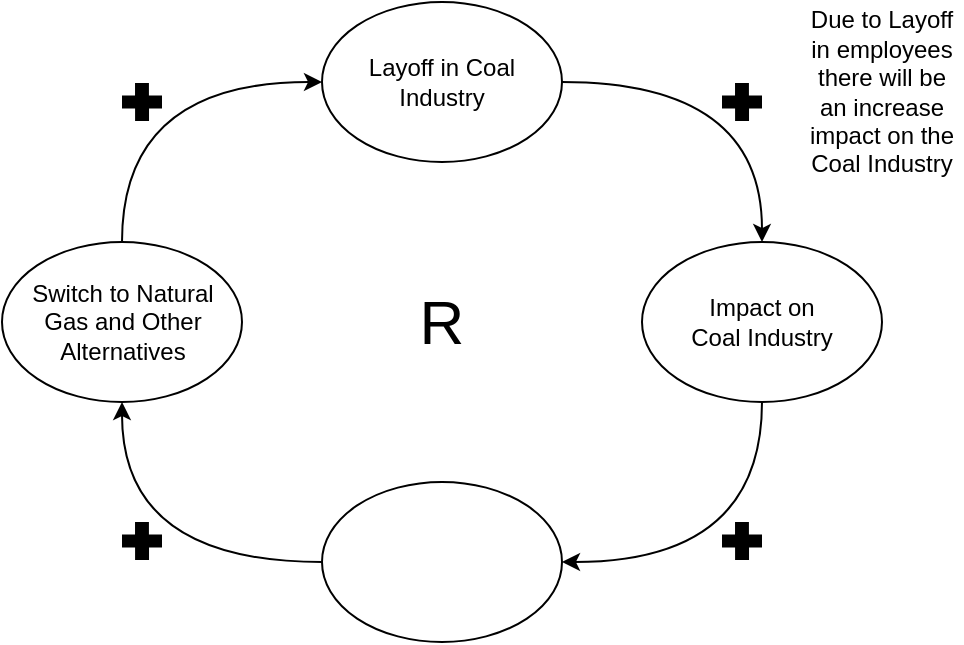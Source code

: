 <mxfile version="22.1.20" type="github">
  <diagram name="Page-1" id="o2Oewja4m09LuV-sOPrQ">
    <mxGraphModel dx="1036" dy="434" grid="1" gridSize="10" guides="1" tooltips="1" connect="1" arrows="1" fold="1" page="1" pageScale="1" pageWidth="850" pageHeight="1100" math="0" shadow="0">
      <root>
        <mxCell id="0" />
        <mxCell id="1" parent="0" />
        <mxCell id="YOenHZwDBqFvzsbJHhOg-16" style="edgeStyle=orthogonalEdgeStyle;rounded=0;orthogonalLoop=1;jettySize=auto;html=1;exitX=1;exitY=0.5;exitDx=0;exitDy=0;curved=1;" edge="1" parent="1" source="YOenHZwDBqFvzsbJHhOg-1" target="YOenHZwDBqFvzsbJHhOg-5">
          <mxGeometry relative="1" as="geometry" />
        </mxCell>
        <mxCell id="YOenHZwDBqFvzsbJHhOg-1" value="" style="ellipse;whiteSpace=wrap;html=1;" vertex="1" parent="1">
          <mxGeometry x="360" y="80" width="120" height="80" as="geometry" />
        </mxCell>
        <mxCell id="YOenHZwDBqFvzsbJHhOg-19" style="edgeStyle=orthogonalEdgeStyle;rounded=0;orthogonalLoop=1;jettySize=auto;html=1;exitX=0.5;exitY=0;exitDx=0;exitDy=0;entryX=0;entryY=0.5;entryDx=0;entryDy=0;curved=1;" edge="1" parent="1" source="YOenHZwDBqFvzsbJHhOg-3" target="YOenHZwDBqFvzsbJHhOg-1">
          <mxGeometry relative="1" as="geometry" />
        </mxCell>
        <mxCell id="YOenHZwDBqFvzsbJHhOg-3" value="" style="ellipse;whiteSpace=wrap;html=1;" vertex="1" parent="1">
          <mxGeometry x="200" y="200" width="120" height="80" as="geometry" />
        </mxCell>
        <mxCell id="YOenHZwDBqFvzsbJHhOg-18" style="edgeStyle=orthogonalEdgeStyle;rounded=0;orthogonalLoop=1;jettySize=auto;html=1;exitX=0;exitY=0.5;exitDx=0;exitDy=0;entryX=0.5;entryY=1;entryDx=0;entryDy=0;curved=1;" edge="1" parent="1" source="YOenHZwDBqFvzsbJHhOg-4" target="YOenHZwDBqFvzsbJHhOg-3">
          <mxGeometry relative="1" as="geometry" />
        </mxCell>
        <mxCell id="YOenHZwDBqFvzsbJHhOg-4" value="" style="ellipse;whiteSpace=wrap;html=1;" vertex="1" parent="1">
          <mxGeometry x="360" y="320" width="120" height="80" as="geometry" />
        </mxCell>
        <mxCell id="YOenHZwDBqFvzsbJHhOg-17" style="edgeStyle=orthogonalEdgeStyle;rounded=0;orthogonalLoop=1;jettySize=auto;html=1;exitX=0.5;exitY=1;exitDx=0;exitDy=0;entryX=1;entryY=0.5;entryDx=0;entryDy=0;curved=1;" edge="1" parent="1" source="YOenHZwDBqFvzsbJHhOg-5" target="YOenHZwDBqFvzsbJHhOg-4">
          <mxGeometry relative="1" as="geometry" />
        </mxCell>
        <mxCell id="YOenHZwDBqFvzsbJHhOg-5" value="" style="ellipse;whiteSpace=wrap;html=1;" vertex="1" parent="1">
          <mxGeometry x="520" y="200" width="120" height="80" as="geometry" />
        </mxCell>
        <mxCell id="YOenHZwDBqFvzsbJHhOg-6" value="Layoff in Coal Industry" style="text;html=1;strokeColor=none;fillColor=none;align=center;verticalAlign=middle;whiteSpace=wrap;rounded=0;" vertex="1" parent="1">
          <mxGeometry x="370" y="105" width="100" height="30" as="geometry" />
        </mxCell>
        <mxCell id="YOenHZwDBqFvzsbJHhOg-8" value="Impact on Coal Industry" style="text;html=1;strokeColor=none;fillColor=none;align=center;verticalAlign=middle;whiteSpace=wrap;rounded=0;" vertex="1" parent="1">
          <mxGeometry x="540" y="225" width="80" height="30" as="geometry" />
        </mxCell>
        <mxCell id="YOenHZwDBqFvzsbJHhOg-9" value="Switch to Natural Gas and Other Alternatives" style="text;html=1;strokeColor=none;fillColor=none;align=center;verticalAlign=middle;whiteSpace=wrap;rounded=0;" vertex="1" parent="1">
          <mxGeometry x="212.5" y="225" width="95" height="30" as="geometry" />
        </mxCell>
        <mxCell id="YOenHZwDBqFvzsbJHhOg-20" value="&lt;font style=&quot;font-size: 31px;&quot;&gt;R&lt;/font&gt;" style="text;html=1;strokeColor=none;fillColor=none;align=center;verticalAlign=middle;whiteSpace=wrap;rounded=0;fontSize=31;" vertex="1" parent="1">
          <mxGeometry x="390" y="225" width="60" height="30" as="geometry" />
        </mxCell>
        <mxCell id="YOenHZwDBqFvzsbJHhOg-21" value="" style="shape=mxgraph.signs.healthcare.first_aid;html=1;pointerEvents=1;fillColor=#000000;strokeColor=none;verticalLabelPosition=bottom;verticalAlign=top;align=center;" vertex="1" parent="1">
          <mxGeometry x="560" y="120.5" width="20" height="19" as="geometry" />
        </mxCell>
        <mxCell id="YOenHZwDBqFvzsbJHhOg-22" value="" style="shape=mxgraph.signs.healthcare.first_aid;html=1;pointerEvents=1;fillColor=#000000;strokeColor=none;verticalLabelPosition=bottom;verticalAlign=top;align=center;" vertex="1" parent="1">
          <mxGeometry x="260" y="340" width="20" height="19" as="geometry" />
        </mxCell>
        <mxCell id="YOenHZwDBqFvzsbJHhOg-23" value="" style="shape=mxgraph.signs.healthcare.first_aid;html=1;pointerEvents=1;fillColor=#000000;strokeColor=none;verticalLabelPosition=bottom;verticalAlign=top;align=center;" vertex="1" parent="1">
          <mxGeometry x="260" y="120.5" width="20" height="19" as="geometry" />
        </mxCell>
        <mxCell id="YOenHZwDBqFvzsbJHhOg-24" value="" style="shape=mxgraph.signs.healthcare.first_aid;html=1;pointerEvents=1;fillColor=#000000;strokeColor=none;verticalLabelPosition=bottom;verticalAlign=top;align=center;" vertex="1" parent="1">
          <mxGeometry x="560" y="340" width="20" height="19" as="geometry" />
        </mxCell>
        <mxCell id="YOenHZwDBqFvzsbJHhOg-27" value="Due to Layoff in employees there will be an increase impact on the Coal Industry" style="text;html=1;strokeColor=none;fillColor=none;align=center;verticalAlign=middle;whiteSpace=wrap;rounded=0;" vertex="1" parent="1">
          <mxGeometry x="600" y="109.5" width="80" height="30" as="geometry" />
        </mxCell>
      </root>
    </mxGraphModel>
  </diagram>
</mxfile>
